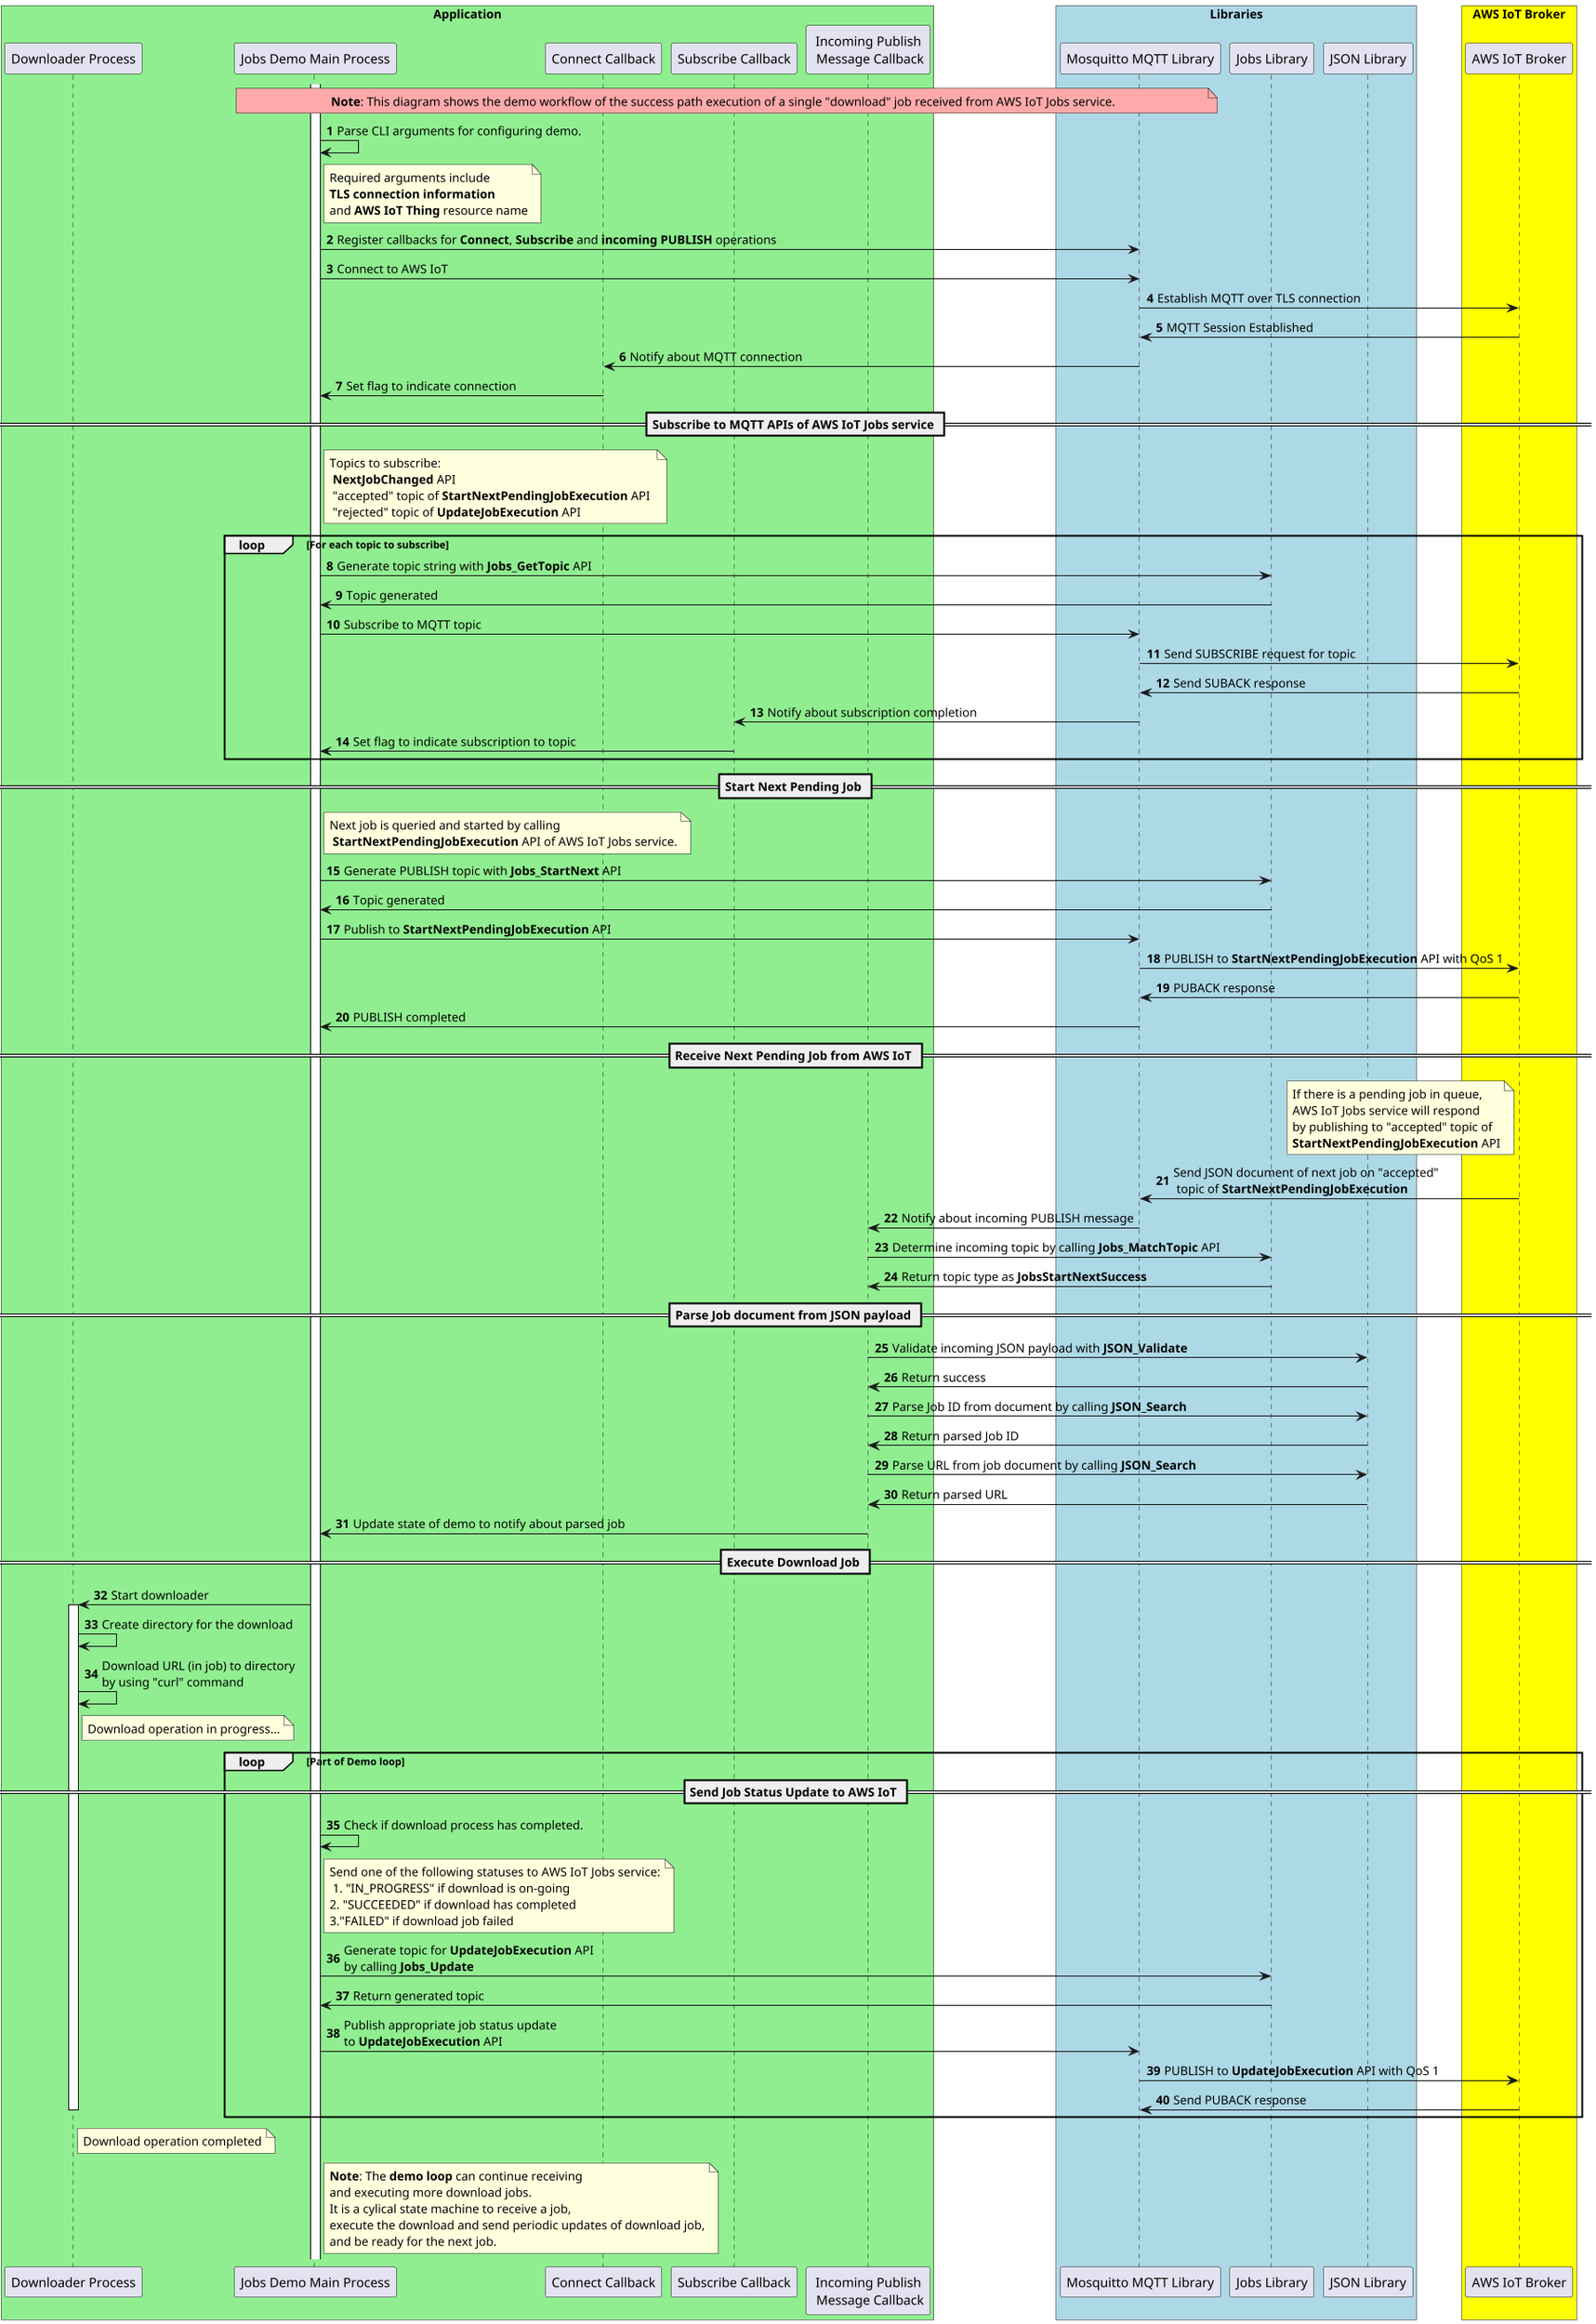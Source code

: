 @startuml
skinparam dpi 100
skinparam classFontSize 8
skinparam classFontName Helvetica
autonumber

box "Application" #LightGreen
	participant "Downloader Process" as download
	participant "Jobs Demo Main Process" as demo
    participant "Connect Callback" as connect_cb
    participant "Subscribe Callback" as subscribe_cb
    participant "Incoming Publish\n Message Callback" as message_cb
end box

box "Libraries" #LightBlue
	participant "Mosquitto MQTT Library" as mqtt
	participant "Jobs Library" as jobs
    participant "JSON Library" as json
end box

box "AWS IoT Broker" #Yellow
    participant "AWS IoT Broker" as aws
end box

note over demo, mqtt #FFAAAA: <b>Note</b>: This diagram shows the demo workflow of the success path execution of a single "download" job received from AWS IoT Jobs service.

activate demo
demo -> demo: Parse CLI arguments for configuring demo.
note right of demo: Required arguments include \n<b>TLS connection information</b>\nand <b>AWS IoT Thing</b> resource name

demo->mqtt: Register callbacks for <b>Connect</b>, <b>Subscribe</b> and <b>incoming PUBLISH</b> operations

demo->mqtt: Connect to AWS IoT
mqtt->aws: Establish MQTT over TLS connection
aws->mqtt: MQTT Session Established
mqtt->connect_cb: Notify about MQTT connection
connect_cb->demo: Set flag to indicate connection

== Subscribe to MQTT APIs of AWS IoT Jobs service ==
note right of demo: Topics to subscribe:\n <b>NextJobChanged</b> API \n "accepted" topic of <b>StartNextPendingJobExecution</b> API \n "rejected" topic of <b>UpdateJobExecution</b> API
loop For each topic to subscribe
demo->jobs: Generate topic string with <b>Jobs_GetTopic</b> API
jobs->demo: Topic generated
demo->mqtt: Subscribe to MQTT topic
mqtt-> aws: Send SUBSCRIBE request for topic
aws->mqtt: Send SUBACK response
mqtt->subscribe_cb: Notify about subscription completion
subscribe_cb->demo: Set flag to indicate subscription to topic
end

== Start Next Pending Job ==
note right of demo: Next job is queried and started by calling \n <b>StartNextPendingJobExecution</b> API of AWS IoT Jobs service.
demo->jobs: Generate PUBLISH topic with <b>Jobs_StartNext</b> API
jobs->demo: Topic generated
demo->mqtt: Publish to <b>StartNextPendingJobExecution</b> API
mqtt->aws: PUBLISH to <b>StartNextPendingJobExecution</b> API with QoS 1
aws->mqtt: PUBACK response
mqtt->demo: PUBLISH completed

== Receive Next Pending Job from AWS IoT ==
note left of aws: If there is a pending job in queue,\nAWS IoT Jobs service will respond\nby publishing to "accepted" topic of \n<b>StartNextPendingJobExecution</b> API
aws->mqtt: Send JSON document of next job on "accepted"\n topic of <b>StartNextPendingJobExecution</b>
mqtt->message_cb: Notify about incoming PUBLISH message
message_cb->jobs: Determine incoming topic by calling <b>Jobs_MatchTopic</b> API
jobs->message_cb: Return topic type as <b>JobsStartNextSuccess</b>

== Parse Job document from JSON payload ==
message_cb->json: Validate incoming JSON payload with <b>JSON_Validate</b>
json->message_cb: Return success
message_cb->json: Parse Job ID from document by calling <b>JSON_Search</b>
json->message_cb: Return parsed Job ID
message_cb->json: Parse URL from job document by calling <b>JSON_Search</b>
json->message_cb: Return parsed URL
message_cb->demo: Update state of demo to notify about parsed job

== Execute Download Job ==
demo->download: Start downloader
activate download
download->download: Create directory for the download
download->download: Download URL (in job) to directory\nby using "curl" command
note right of download: Download operation in progress...

loop Part of Demo loop
== Send Job Status Update to AWS IoT ==
demo->demo: Check if download process has completed.
note right of demo: Send one of the following statuses to AWS IoT Jobs service:\n 1. "IN_PROGRESS" if download is on-going\n2. "SUCCEEDED" if download has completed\n3."FAILED" if download job failed
demo->jobs: Generate topic for <b>UpdateJobExecution</b> API\nby calling <b>Jobs_Update</b>
jobs->demo: Return generated topic
demo->mqtt:Publish appropriate job status update\nto <b>UpdateJobExecution</b> API
mqtt->aws:PUBLISH to <b>UpdateJobExecution</b> API with QoS 1
aws->mqtt: Send PUBACK response
deactivate download
end
note right of download: Download operation completed
note right of demo: <b>Note</b>: The <b>demo loop</b> can continue receiving\nand executing more download jobs.\nIt is a cylical state machine to receive a job,\nexecute the download and send periodic updates of download job,\nand be ready for the next job.
@enduml